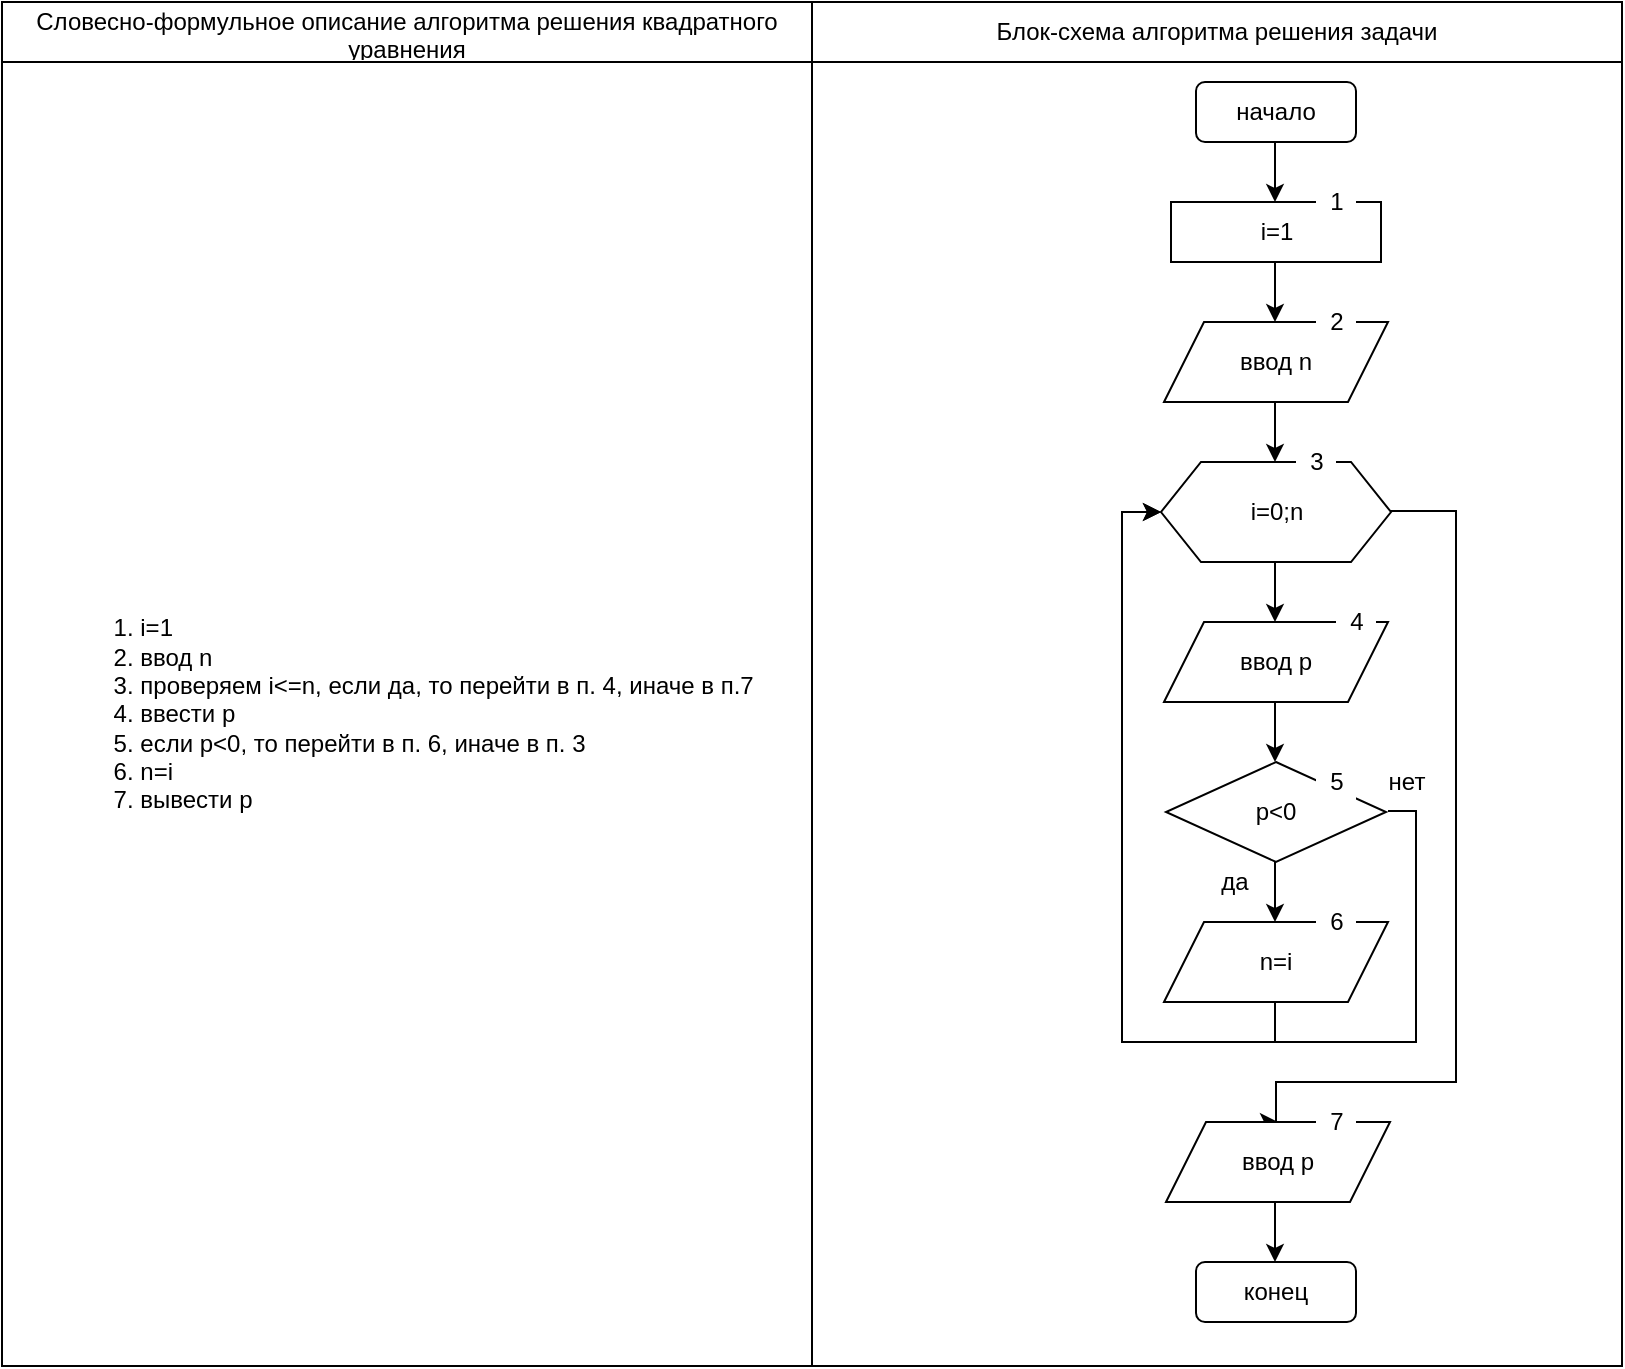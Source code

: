 <mxfile version="15.3.5" type="device"><diagram id="u383BP-xw_vP8SKzLmGR" name="Page-1"><mxGraphModel dx="1038" dy="1733" grid="1" gridSize="10" guides="1" tooltips="1" connect="1" arrows="1" fold="1" page="1" pageScale="1" pageWidth="827" pageHeight="1169" math="0" shadow="0"><root><mxCell id="0"/><mxCell id="1" parent="0"/><mxCell id="FsteVcZvY3Nq6efOA4Gy-102" value="" style="shape=table;startSize=0;container=1;collapsible=0;childLayout=tableLayout;hachureGap=4;pointerEvents=0;" vertex="1" parent="1"><mxGeometry x="10" y="-1160" width="810" height="682" as="geometry"/></mxCell><mxCell id="FsteVcZvY3Nq6efOA4Gy-103" value="" style="shape=partialRectangle;collapsible=0;dropTarget=0;pointerEvents=0;fillColor=none;top=0;left=0;bottom=0;right=0;points=[[0,0.5],[1,0.5]];portConstraint=eastwest;hachureGap=4;" vertex="1" parent="FsteVcZvY3Nq6efOA4Gy-102"><mxGeometry width="810" height="30" as="geometry"/></mxCell><mxCell id="FsteVcZvY3Nq6efOA4Gy-104" value="Словесно-формульное описание алгоритма решения квадратного уравнения" style="shape=partialRectangle;html=1;whiteSpace=wrap;connectable=0;overflow=hidden;fillColor=none;top=0;left=0;bottom=0;right=0;pointerEvents=1;hachureGap=4;" vertex="1" parent="FsteVcZvY3Nq6efOA4Gy-103"><mxGeometry width="405" height="30" as="geometry"><mxRectangle width="405" height="30" as="alternateBounds"/></mxGeometry></mxCell><mxCell id="FsteVcZvY3Nq6efOA4Gy-105" value="Блок-схема алгоритма решения задачи" style="shape=partialRectangle;html=1;whiteSpace=wrap;connectable=0;overflow=hidden;fillColor=none;top=0;left=0;bottom=0;right=0;pointerEvents=1;hachureGap=4;" vertex="1" parent="FsteVcZvY3Nq6efOA4Gy-103"><mxGeometry x="405" width="405" height="30" as="geometry"><mxRectangle width="405" height="30" as="alternateBounds"/></mxGeometry></mxCell><mxCell id="FsteVcZvY3Nq6efOA4Gy-106" value="" style="shape=partialRectangle;collapsible=0;dropTarget=0;pointerEvents=0;fillColor=none;top=0;left=0;bottom=0;right=0;points=[[0,0.5],[1,0.5]];portConstraint=eastwest;hachureGap=4;" vertex="1" parent="FsteVcZvY3Nq6efOA4Gy-102"><mxGeometry y="30" width="810" height="652" as="geometry"/></mxCell><mxCell id="FsteVcZvY3Nq6efOA4Gy-107" value="&lt;div align=&quot;left&quot;&gt;&lt;ol&gt;&lt;li&gt;i=1&lt;/li&gt;&lt;li&gt;ввод n&lt;/li&gt;&lt;li&gt;проверяем i&amp;lt;=n, если да, то перейти в п. 4, иначе в п.7&lt;br&gt;&lt;/li&gt;&lt;li&gt;ввести p&lt;/li&gt;&lt;li&gt;если p&amp;lt;0, то перейти в п. 6, иначе в п. 3&lt;/li&gt;&lt;li&gt;n=i&lt;/li&gt;&lt;li&gt;вывести p&lt;br&gt;&lt;/li&gt;&lt;/ol&gt;&lt;/div&gt;" style="shape=partialRectangle;html=1;whiteSpace=wrap;connectable=0;overflow=hidden;fillColor=none;top=0;left=0;bottom=0;right=0;pointerEvents=1;hachureGap=4;" vertex="1" parent="FsteVcZvY3Nq6efOA4Gy-106"><mxGeometry width="405" height="652" as="geometry"><mxRectangle width="405" height="652" as="alternateBounds"/></mxGeometry></mxCell><mxCell id="FsteVcZvY3Nq6efOA4Gy-108" value="" style="shape=partialRectangle;html=1;whiteSpace=wrap;connectable=0;overflow=hidden;fillColor=none;top=0;left=0;bottom=0;right=0;pointerEvents=1;hachureGap=4;" vertex="1" parent="FsteVcZvY3Nq6efOA4Gy-106"><mxGeometry x="405" width="405" height="652" as="geometry"><mxRectangle width="405" height="652" as="alternateBounds"/></mxGeometry></mxCell><mxCell id="FsteVcZvY3Nq6efOA4Gy-1" value="начало" style="rounded=1;whiteSpace=wrap;html=1;" vertex="1" parent="1"><mxGeometry x="607" y="-1120" width="80" height="30" as="geometry"/></mxCell><mxCell id="FsteVcZvY3Nq6efOA4Gy-75" style="edgeStyle=orthogonalEdgeStyle;rounded=0;orthogonalLoop=1;jettySize=auto;html=1;exitX=0.5;exitY=1;exitDx=0;exitDy=0;entryX=0.5;entryY=0;entryDx=0;entryDy=0;" edge="1" parent="1" target="FsteVcZvY3Nq6efOA4Gy-99"><mxGeometry relative="1" as="geometry"><mxPoint x="647" y="-590" as="targetPoint"/><mxPoint x="702" y="-905.5" as="sourcePoint"/><Array as="points"><mxPoint x="737" y="-905"/><mxPoint x="737" y="-620"/><mxPoint x="647" y="-620"/></Array></mxGeometry></mxCell><mxCell id="FsteVcZvY3Nq6efOA4Gy-76" style="edgeStyle=orthogonalEdgeStyle;rounded=0;orthogonalLoop=1;jettySize=auto;html=1;exitX=0.5;exitY=1;exitDx=0;exitDy=0;entryX=0;entryY=0.5;entryDx=0;entryDy=0;" edge="1" parent="1" target="FsteVcZvY3Nq6efOA4Gy-86"><mxGeometry relative="1" as="geometry"><mxPoint x="646.5" y="-630" as="targetPoint"/><mxPoint x="646.5" y="-660" as="sourcePoint"/><Array as="points"><mxPoint x="647" y="-640"/><mxPoint x="570" y="-640"/><mxPoint x="570" y="-905"/></Array></mxGeometry></mxCell><mxCell id="FsteVcZvY3Nq6efOA4Gy-77" style="edgeStyle=orthogonalEdgeStyle;rounded=0;orthogonalLoop=1;jettySize=auto;html=1;exitX=0.5;exitY=1;exitDx=0;exitDy=0;entryX=0;entryY=0.5;entryDx=0;entryDy=0;" edge="1" parent="1" target="FsteVcZvY3Nq6efOA4Gy-86"><mxGeometry relative="1" as="geometry"><mxPoint x="733.5" y="-755.5" as="targetPoint"/><mxPoint x="703" y="-755.5" as="sourcePoint"/><Array as="points"><mxPoint x="717" y="-755"/><mxPoint x="717" y="-640"/><mxPoint x="570" y="-640"/><mxPoint x="570" y="-905"/></Array></mxGeometry></mxCell><mxCell id="FsteVcZvY3Nq6efOA4Gy-78" style="edgeStyle=orthogonalEdgeStyle;rounded=0;orthogonalLoop=1;jettySize=auto;html=1;exitX=0.5;exitY=1;exitDx=0;exitDy=0;" edge="1" parent="1"><mxGeometry relative="1" as="geometry"><mxPoint x="646.5" y="-700" as="targetPoint"/><mxPoint x="646.5" y="-730" as="sourcePoint"/></mxGeometry></mxCell><mxCell id="FsteVcZvY3Nq6efOA4Gy-79" style="edgeStyle=orthogonalEdgeStyle;rounded=0;orthogonalLoop=1;jettySize=auto;html=1;exitX=0.5;exitY=1;exitDx=0;exitDy=0;" edge="1" parent="1"><mxGeometry relative="1" as="geometry"><mxPoint x="646.5" y="-780" as="targetPoint"/><mxPoint x="646.5" y="-810" as="sourcePoint"/></mxGeometry></mxCell><mxCell id="FsteVcZvY3Nq6efOA4Gy-80" style="edgeStyle=orthogonalEdgeStyle;rounded=0;orthogonalLoop=1;jettySize=auto;html=1;exitX=0.5;exitY=1;exitDx=0;exitDy=0;" edge="1" parent="1"><mxGeometry relative="1" as="geometry"><mxPoint x="646.5" y="-850" as="targetPoint"/><mxPoint x="646.5" y="-880" as="sourcePoint"/></mxGeometry></mxCell><mxCell id="FsteVcZvY3Nq6efOA4Gy-81" style="edgeStyle=orthogonalEdgeStyle;rounded=0;orthogonalLoop=1;jettySize=auto;html=1;exitX=0.5;exitY=1;exitDx=0;exitDy=0;" edge="1" parent="1"><mxGeometry relative="1" as="geometry"><mxPoint x="646.5" y="-930" as="targetPoint"/><mxPoint x="646.5" y="-960" as="sourcePoint"/></mxGeometry></mxCell><mxCell id="FsteVcZvY3Nq6efOA4Gy-82" style="edgeStyle=orthogonalEdgeStyle;rounded=0;orthogonalLoop=1;jettySize=auto;html=1;exitX=0.5;exitY=1;exitDx=0;exitDy=0;" edge="1" parent="1"><mxGeometry relative="1" as="geometry"><mxPoint x="646.5" y="-1000" as="targetPoint"/><mxPoint x="646.5" y="-1030" as="sourcePoint"/></mxGeometry></mxCell><mxCell id="FsteVcZvY3Nq6efOA4Gy-83" style="edgeStyle=orthogonalEdgeStyle;rounded=0;orthogonalLoop=1;jettySize=auto;html=1;exitX=0.5;exitY=1;exitDx=0;exitDy=0;" edge="1" parent="1"><mxGeometry relative="1" as="geometry"><mxPoint x="646.5" y="-1060" as="targetPoint"/><mxPoint x="646.5" y="-1090" as="sourcePoint"/></mxGeometry></mxCell><mxCell id="FsteVcZvY3Nq6efOA4Gy-84" value="&lt;div&gt;i=1&lt;br&gt;&lt;/div&gt;" style="rounded=0;whiteSpace=wrap;html=1;" vertex="1" parent="1"><mxGeometry x="594.5" y="-1060" width="105" height="30" as="geometry"/></mxCell><mxCell id="FsteVcZvY3Nq6efOA4Gy-85" value="ввод n" style="shape=parallelogram;perimeter=parallelogramPerimeter;whiteSpace=wrap;html=1;fixedSize=1;" vertex="1" parent="1"><mxGeometry x="591" y="-1000" width="112" height="40" as="geometry"/></mxCell><mxCell id="FsteVcZvY3Nq6efOA4Gy-86" value="i=0;n" style="shape=hexagon;perimeter=hexagonPerimeter2;whiteSpace=wrap;html=1;fixedSize=1;" vertex="1" parent="1"><mxGeometry x="589.5" y="-930" width="115" height="50" as="geometry"/></mxCell><mxCell id="FsteVcZvY3Nq6efOA4Gy-87" value="ввод p" style="shape=parallelogram;perimeter=parallelogramPerimeter;whiteSpace=wrap;html=1;fixedSize=1;" vertex="1" parent="1"><mxGeometry x="591" y="-850" width="112" height="40" as="geometry"/></mxCell><mxCell id="FsteVcZvY3Nq6efOA4Gy-88" value="p&amp;lt;0" style="rhombus;whiteSpace=wrap;html=1;hachureGap=4;pointerEvents=0;" vertex="1" parent="1"><mxGeometry x="592" y="-780" width="110" height="50" as="geometry"/></mxCell><mxCell id="FsteVcZvY3Nq6efOA4Gy-89" value="да" style="text;html=1;align=center;verticalAlign=middle;resizable=0;points=[];autosize=1;strokeColor=none;fillColor=none;" vertex="1" parent="1"><mxGeometry x="611" y="-730" width="30" height="20" as="geometry"/></mxCell><mxCell id="FsteVcZvY3Nq6efOA4Gy-90" value="нет" style="text;html=1;align=center;verticalAlign=middle;resizable=0;points=[];autosize=1;strokeColor=none;fillColor=none;" vertex="1" parent="1"><mxGeometry x="697" y="-780" width="30" height="20" as="geometry"/></mxCell><mxCell id="FsteVcZvY3Nq6efOA4Gy-91" value="n=i" style="shape=parallelogram;perimeter=parallelogramPerimeter;whiteSpace=wrap;html=1;fixedSize=1;" vertex="1" parent="1"><mxGeometry x="591" y="-700" width="112" height="40" as="geometry"/></mxCell><mxCell id="FsteVcZvY3Nq6efOA4Gy-92" value="конец" style="rounded=1;whiteSpace=wrap;html=1;" vertex="1" parent="1"><mxGeometry x="607" y="-530" width="80" height="30" as="geometry"/></mxCell><mxCell id="FsteVcZvY3Nq6efOA4Gy-93" value="1" style="text;html=1;align=center;verticalAlign=middle;resizable=0;points=[];autosize=1;strokeColor=none;fillColor=#FFFFFF;" vertex="1" parent="1"><mxGeometry x="667" y="-1070" width="20" height="20" as="geometry"/></mxCell><mxCell id="FsteVcZvY3Nq6efOA4Gy-94" value="2" style="text;html=1;align=center;verticalAlign=middle;resizable=0;points=[];autosize=1;strokeColor=none;fillColor=#FFFFFF;" vertex="1" parent="1"><mxGeometry x="667" y="-1010" width="20" height="20" as="geometry"/></mxCell><mxCell id="FsteVcZvY3Nq6efOA4Gy-95" value="3" style="text;html=1;align=center;verticalAlign=middle;resizable=0;points=[];autosize=1;strokeColor=none;fillColor=#FFFFFF;" vertex="1" parent="1"><mxGeometry x="657" y="-940" width="20" height="20" as="geometry"/></mxCell><mxCell id="FsteVcZvY3Nq6efOA4Gy-96" value="4" style="text;html=1;align=center;verticalAlign=middle;resizable=0;points=[];autosize=1;strokeColor=none;fillColor=#FFFFFF;" vertex="1" parent="1"><mxGeometry x="677" y="-860" width="20" height="20" as="geometry"/></mxCell><mxCell id="FsteVcZvY3Nq6efOA4Gy-97" value="5" style="text;html=1;align=center;verticalAlign=middle;resizable=0;points=[];autosize=1;strokeColor=none;fillColor=#FFFFFF;" vertex="1" parent="1"><mxGeometry x="667" y="-780" width="20" height="20" as="geometry"/></mxCell><mxCell id="FsteVcZvY3Nq6efOA4Gy-98" value="6" style="text;html=1;align=center;verticalAlign=middle;resizable=0;points=[];autosize=1;strokeColor=none;fillColor=#FFFFFF;" vertex="1" parent="1"><mxGeometry x="667" y="-710" width="20" height="20" as="geometry"/></mxCell><mxCell id="FsteVcZvY3Nq6efOA4Gy-99" value="ввод p" style="shape=parallelogram;perimeter=parallelogramPerimeter;whiteSpace=wrap;html=1;fixedSize=1;" vertex="1" parent="1"><mxGeometry x="592" y="-600" width="112" height="40" as="geometry"/></mxCell><mxCell id="FsteVcZvY3Nq6efOA4Gy-100" style="edgeStyle=orthogonalEdgeStyle;rounded=0;orthogonalLoop=1;jettySize=auto;html=1;exitX=0.5;exitY=1;exitDx=0;exitDy=0;" edge="1" parent="1"><mxGeometry relative="1" as="geometry"><mxPoint x="646.5" y="-530" as="targetPoint"/><mxPoint x="646.5" y="-560" as="sourcePoint"/></mxGeometry></mxCell><mxCell id="FsteVcZvY3Nq6efOA4Gy-101" value="7" style="text;html=1;align=center;verticalAlign=middle;resizable=0;points=[];autosize=1;strokeColor=none;fillColor=#FFFFFF;" vertex="1" parent="1"><mxGeometry x="667" y="-610" width="20" height="20" as="geometry"/></mxCell></root></mxGraphModel></diagram></mxfile>